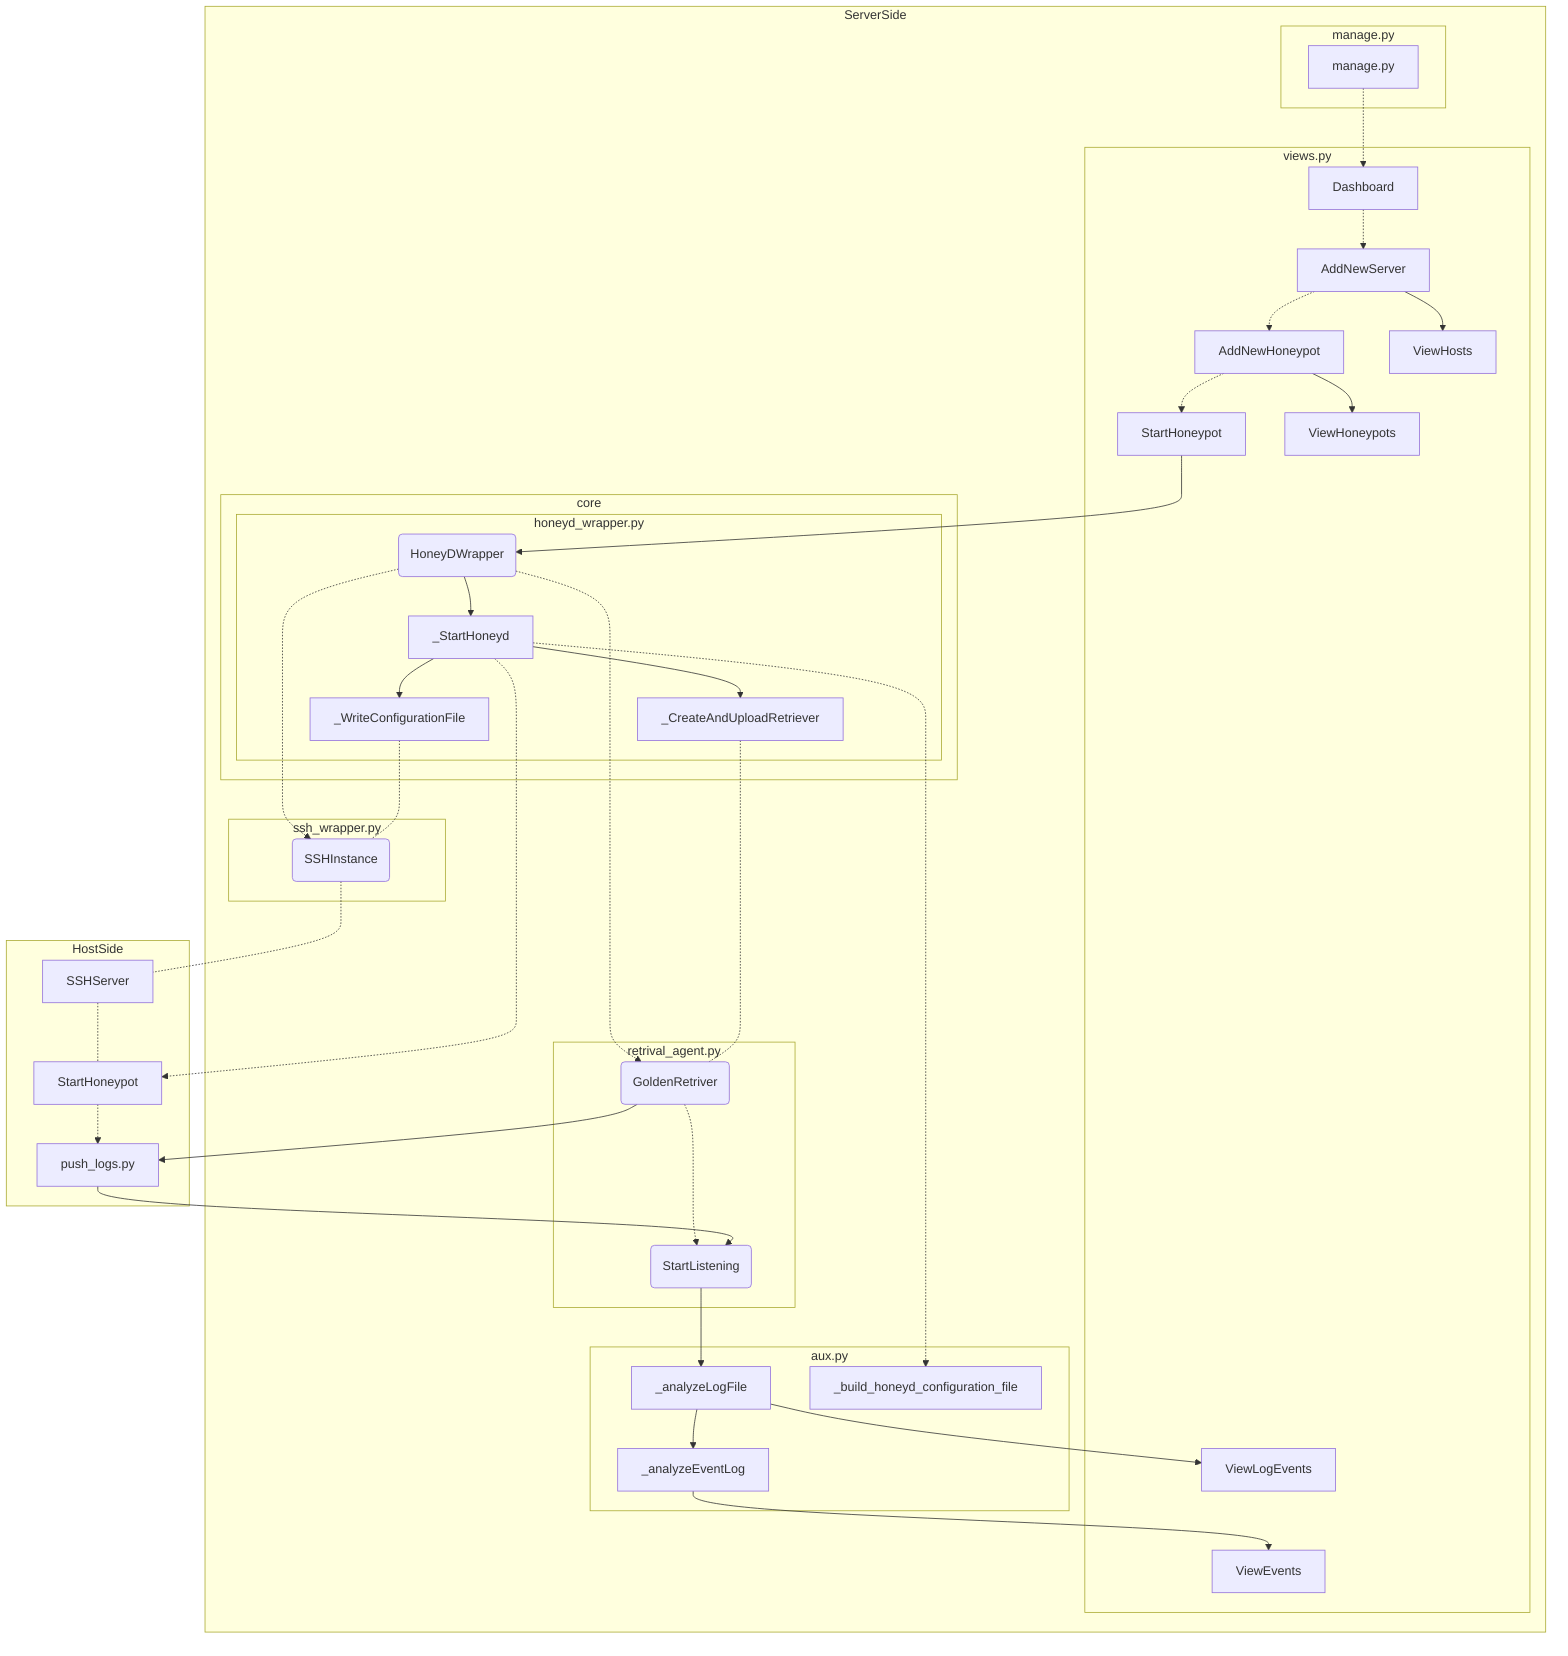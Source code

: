 graph TB

  subgraph ServerSide
    subgraph manage.py
      main[manage.py]
      end

    subgraph views.py
      Dashboard[Dashboard]
      AddNewServer[AddNewServer]
      AddNewHoneypot[AddNewHoneypot]
      StartHoneypot[StartHoneypot]
      ViewHosts[ViewHosts]
      ViewHoneypots[ViewHoneypots]
      ViewLogEvents[ViewLogEvents]
      ViewEvents[ViewEvents]
      end

    subgraph core
      subgraph honeyd_wrapper.py
        HoneyDWrapper(HoneyDWrapper)
        _WriteConfigurationFile[_WriteConfigurationFile]
        _CreateAndUploadRetriever[_CreateAndUploadRetriever]
        _StartHoneyd[_StartHoneyd]
        end
      end

      subgraph ssh_wrapper.py
        SSHInstance(SSHInstance)
        end

      subgraph retrival_agent.py
        GoldenRetriver(GoldenRetriver)
        StartListening(StartListening)
        end

      subgraph aux.py
        _analyzeLogFile[_analyzeLogFile]
        _analyzeEventLog[_analyzeEventLog]
        _build_honeyd_configuration_file[_build_honeyd_configuration_file]
        end

    end

  subgraph HostSide
    ssh_server[SSHServer]
    startHP[StartHoneypot]
    push_logs[push_logs.py]
    end

  main-.->Dashboard
  Dashboard -.-> AddNewServer
  AddNewServer-.->AddNewHoneypot
  AddNewHoneypot-.->StartHoneypot
  StartHoneypot-->HoneyDWrapper
  HoneyDWrapper -.-> SSHInstance
  HoneyDWrapper -.-> GoldenRetriver
  HoneyDWrapper -->_StartHoneyd
  _WriteConfigurationFile -.- SSHInstance
  _StartHoneyd -->_CreateAndUploadRetriever
  _StartHoneyd --> _WriteConfigurationFile
  _CreateAndUploadRetriever -.- GoldenRetriver
  GoldenRetriver -.-> StartListening
  GoldenRetriver --> push_logs
  StartListening --> _analyzeLogFile
  _StartHoneyd -.-> startHP
  startHP -.->push_logs
  push_logs --> StartListening
  _StartHoneyd -.-> _build_honeyd_configuration_file
  SSHInstance -.- ssh_server
  ssh_server -.- startHP
  _analyzeLogFile --> _analyzeEventLog
  AddNewServer --> ViewHosts
  AddNewHoneypot --> ViewHoneypots
  _analyzeLogFile --> ViewLogEvents
  _analyzeEventLog -->ViewEvents